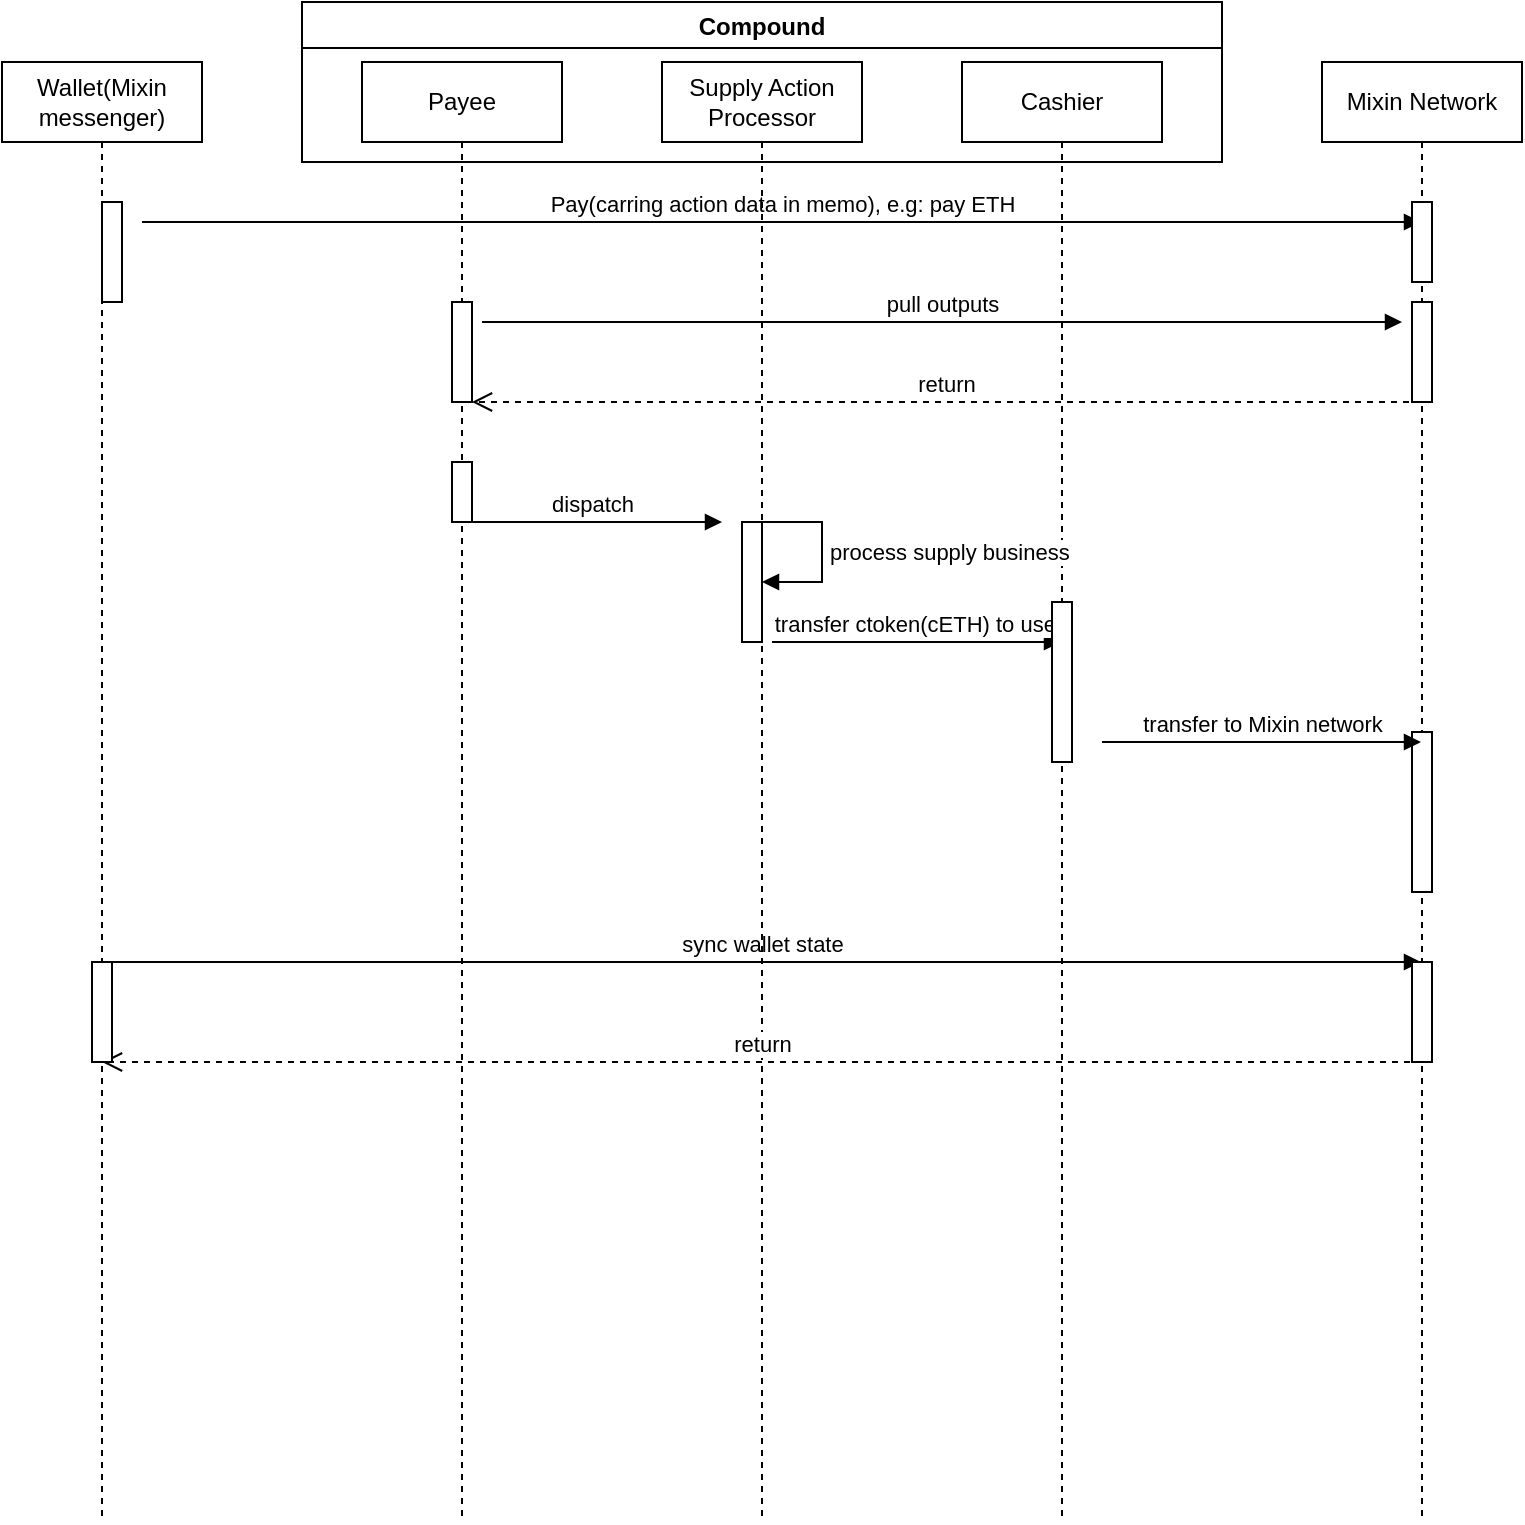<mxfile>
    <diagram id="kXMbqFJOhM0tmtiRuBux" name="Page-1">
        <mxGraphModel dx="840" dy="956" grid="1" gridSize="10" guides="1" tooltips="1" connect="1" arrows="1" fold="1" page="1" pageScale="1" pageWidth="850" pageHeight="1100" math="0" shadow="0">
            <root>
                <mxCell id="0"/>
                <mxCell id="1" parent="0"/>
                <mxCell id="15" value="Wallet(Mixin messenger)" style="shape=umlLifeline;perimeter=lifelinePerimeter;whiteSpace=wrap;html=1;container=1;collapsible=0;recursiveResize=0;outlineConnect=0;" parent="1" vertex="1">
                    <mxGeometry x="40" y="40" width="100" height="730" as="geometry"/>
                </mxCell>
                <mxCell id="25" value="" style="html=1;points=[];perimeter=orthogonalPerimeter;" parent="15" vertex="1">
                    <mxGeometry x="50" y="70" width="10" height="50" as="geometry"/>
                </mxCell>
                <mxCell id="26" value="Pay(carring action data in memo), e.g: pay ETH" style="html=1;verticalAlign=bottom;endArrow=block;" parent="15" target="19" edge="1">
                    <mxGeometry width="80" relative="1" as="geometry">
                        <mxPoint x="70" y="80" as="sourcePoint"/>
                        <mxPoint x="150" y="80" as="targetPoint"/>
                    </mxGeometry>
                </mxCell>
                <mxCell id="51" value="sync wallet state" style="html=1;verticalAlign=bottom;endArrow=block;" parent="15" target="19" edge="1">
                    <mxGeometry width="80" relative="1" as="geometry">
                        <mxPoint x="50" y="450" as="sourcePoint"/>
                        <mxPoint x="130" y="450" as="targetPoint"/>
                    </mxGeometry>
                </mxCell>
                <mxCell id="19" value="Mixin Network" style="shape=umlLifeline;perimeter=lifelinePerimeter;whiteSpace=wrap;html=1;container=1;collapsible=0;recursiveResize=0;outlineConnect=0;" parent="1" vertex="1">
                    <mxGeometry x="700" y="40" width="100" height="730" as="geometry"/>
                </mxCell>
                <mxCell id="27" value="" style="html=1;points=[];perimeter=orthogonalPerimeter;" parent="19" vertex="1">
                    <mxGeometry x="45" y="70" width="10" height="40" as="geometry"/>
                </mxCell>
                <mxCell id="36" value="" style="html=1;points=[];perimeter=orthogonalPerimeter;" parent="19" vertex="1">
                    <mxGeometry x="45" y="335" width="10" height="80" as="geometry"/>
                </mxCell>
                <mxCell id="21" value="Compound" style="swimlane;" parent="1" vertex="1">
                    <mxGeometry x="190" y="10" width="460" height="80" as="geometry"/>
                </mxCell>
                <mxCell id="31" value="" style="html=1;points=[];perimeter=orthogonalPerimeter;" parent="21" vertex="1">
                    <mxGeometry x="220" y="260" width="10" height="60" as="geometry"/>
                </mxCell>
                <mxCell id="35" value="transfer ctoken(cETH) to user" style="html=1;verticalAlign=bottom;endArrow=block;" parent="21" edge="1">
                    <mxGeometry width="80" relative="1" as="geometry">
                        <mxPoint x="235" y="320" as="sourcePoint"/>
                        <mxPoint x="379.5" y="320" as="targetPoint"/>
                    </mxGeometry>
                </mxCell>
                <mxCell id="22" value="Payee" style="shape=umlLifeline;perimeter=lifelinePerimeter;whiteSpace=wrap;html=1;container=1;collapsible=0;recursiveResize=0;outlineConnect=0;" parent="1" vertex="1">
                    <mxGeometry x="220" y="40" width="100" height="730" as="geometry"/>
                </mxCell>
                <mxCell id="30" value="" style="html=1;points=[];perimeter=orthogonalPerimeter;" parent="22" vertex="1">
                    <mxGeometry x="45" y="200" width="10" height="30" as="geometry"/>
                </mxCell>
                <mxCell id="34" value="dispatch" style="html=1;verticalAlign=bottom;endArrow=block;" parent="22" source="22" edge="1">
                    <mxGeometry width="80" relative="1" as="geometry">
                        <mxPoint x="70" y="230" as="sourcePoint"/>
                        <mxPoint x="180" y="230" as="targetPoint"/>
                    </mxGeometry>
                </mxCell>
                <mxCell id="46" value="pull outputs" style="html=1;verticalAlign=bottom;endArrow=block;" parent="22" edge="1">
                    <mxGeometry width="80" relative="1" as="geometry">
                        <mxPoint x="60" y="130" as="sourcePoint"/>
                        <mxPoint x="520" y="130" as="targetPoint"/>
                    </mxGeometry>
                </mxCell>
                <mxCell id="23" value="Cashier" style="shape=umlLifeline;perimeter=lifelinePerimeter;whiteSpace=wrap;html=1;container=1;collapsible=0;recursiveResize=0;outlineConnect=0;" parent="1" vertex="1">
                    <mxGeometry x="520" y="40" width="100" height="730" as="geometry"/>
                </mxCell>
                <mxCell id="33" value="" style="html=1;points=[];perimeter=orthogonalPerimeter;" parent="23" vertex="1">
                    <mxGeometry x="45" y="270" width="10" height="80" as="geometry"/>
                </mxCell>
                <mxCell id="37" value="transfer to Mixin network" style="html=1;verticalAlign=bottom;endArrow=block;" parent="23" edge="1">
                    <mxGeometry width="80" relative="1" as="geometry">
                        <mxPoint x="70" y="340" as="sourcePoint"/>
                        <mxPoint x="229.5" y="340" as="targetPoint"/>
                    </mxGeometry>
                </mxCell>
                <mxCell id="24" value="Supply Action Processor" style="shape=umlLifeline;perimeter=lifelinePerimeter;whiteSpace=wrap;html=1;container=1;collapsible=0;recursiveResize=0;outlineConnect=0;" parent="1" vertex="1">
                    <mxGeometry x="370" y="40" width="100" height="730" as="geometry"/>
                </mxCell>
                <mxCell id="32" value="process supply business" style="edgeStyle=orthogonalEdgeStyle;html=1;align=left;spacingLeft=2;endArrow=block;rounded=0;" parent="24" edge="1">
                    <mxGeometry relative="1" as="geometry">
                        <mxPoint x="50" y="230" as="sourcePoint"/>
                        <Array as="points">
                            <mxPoint x="80" y="230"/>
                            <mxPoint x="80" y="260"/>
                            <mxPoint x="55" y="260"/>
                        </Array>
                        <mxPoint x="50" y="260" as="targetPoint"/>
                    </mxGeometry>
                </mxCell>
                <mxCell id="48" value="return" style="html=1;verticalAlign=bottom;endArrow=open;dashed=1;endSize=8;" parent="1" source="19" edge="1">
                    <mxGeometry relative="1" as="geometry">
                        <mxPoint x="570" y="210" as="sourcePoint"/>
                        <mxPoint x="275" y="210" as="targetPoint"/>
                    </mxGeometry>
                </mxCell>
                <mxCell id="52" value="return" style="html=1;verticalAlign=bottom;endArrow=open;dashed=1;endSize=8;exitX=0.5;exitY=0.875;exitDx=0;exitDy=0;exitPerimeter=0;" parent="1" target="15" edge="1">
                    <mxGeometry relative="1" as="geometry">
                        <mxPoint x="750" y="540" as="sourcePoint"/>
                        <mxPoint x="390" y="560" as="targetPoint"/>
                    </mxGeometry>
                </mxCell>
                <mxCell id="53" value="" style="html=1;points=[];perimeter=orthogonalPerimeter;" vertex="1" parent="1">
                    <mxGeometry x="745" y="160" width="10" height="50" as="geometry"/>
                </mxCell>
                <mxCell id="54" value="" style="html=1;points=[];perimeter=orthogonalPerimeter;" vertex="1" parent="1">
                    <mxGeometry x="265" y="160" width="10" height="50" as="geometry"/>
                </mxCell>
                <mxCell id="55" value="" style="html=1;points=[];perimeter=orthogonalPerimeter;" vertex="1" parent="1">
                    <mxGeometry x="85" y="490" width="10" height="50" as="geometry"/>
                </mxCell>
                <mxCell id="56" value="" style="html=1;points=[];perimeter=orthogonalPerimeter;" vertex="1" parent="1">
                    <mxGeometry x="745" y="490" width="10" height="50" as="geometry"/>
                </mxCell>
            </root>
        </mxGraphModel>
    </diagram>
</mxfile>